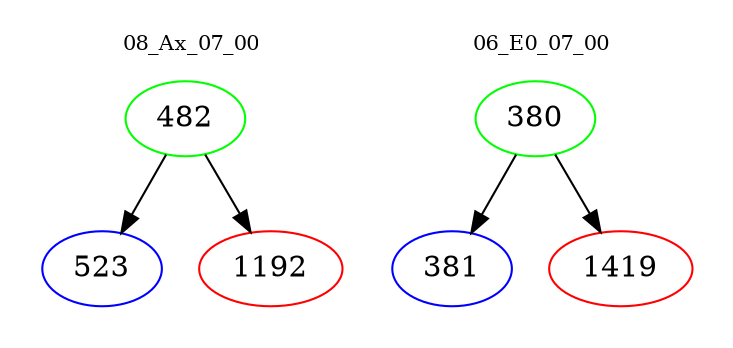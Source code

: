 digraph{
subgraph cluster_0 {
color = white
label = "08_Ax_07_00";
fontsize=10;
T0_482 [label="482", color="green"]
T0_482 -> T0_523 [color="black"]
T0_523 [label="523", color="blue"]
T0_482 -> T0_1192 [color="black"]
T0_1192 [label="1192", color="red"]
}
subgraph cluster_1 {
color = white
label = "06_E0_07_00";
fontsize=10;
T1_380 [label="380", color="green"]
T1_380 -> T1_381 [color="black"]
T1_381 [label="381", color="blue"]
T1_380 -> T1_1419 [color="black"]
T1_1419 [label="1419", color="red"]
}
}
